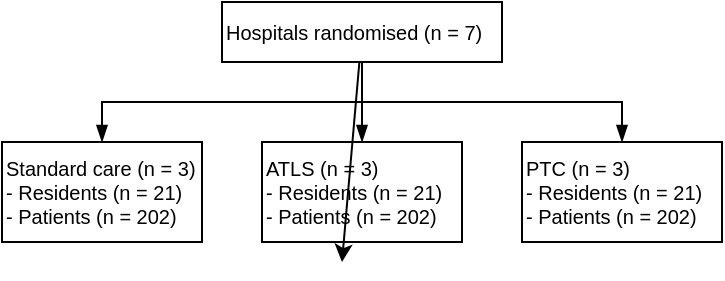 <mxfile>
    <diagram id="9yEjIT2fWwNqlEwO_dcH" name="Page-1">
        <mxGraphModel dx="778" dy="398" grid="1" gridSize="10" guides="1" tooltips="1" connect="1" arrows="1" fold="1" page="1" pageScale="1" pageWidth="200" pageHeight="100" background="#ffffff" math="0" shadow="0">
            <root>
                <mxCell id="0"/>
                <mxCell id="1" parent="0"/>
                <mxCell id="5" value="" style="edgeStyle=none;html=1;fontColor=#000000;" edge="1" parent="1" source="3">
                    <mxGeometry relative="1" as="geometry">
                        <mxPoint x="390" y="170" as="targetPoint"/>
                    </mxGeometry>
                </mxCell>
                <mxCell id="18" style="edgeStyle=orthogonalEdgeStyle;html=1;exitX=0.5;exitY=1;exitDx=0;exitDy=0;entryX=0.5;entryY=0;entryDx=0;entryDy=0;strokeColor=#000000;fontColor=#000000;rounded=0;endArrow=blockThin;endFill=1;" edge="1" parent="1" source="3" target="6">
                    <mxGeometry relative="1" as="geometry"/>
                </mxCell>
                <mxCell id="19" style="rounded=0;html=1;exitX=0.5;exitY=1;exitDx=0;exitDy=0;entryX=0.5;entryY=0;entryDx=0;entryDy=0;strokeColor=#000000;fontColor=#000000;endArrow=blockThin;endFill=1;edgeStyle=orthogonalEdgeStyle;" edge="1" parent="1" source="3" target="10">
                    <mxGeometry relative="1" as="geometry"/>
                </mxCell>
                <mxCell id="20" style="edgeStyle=orthogonalEdgeStyle;rounded=0;html=1;exitX=0.5;exitY=1;exitDx=0;exitDy=0;entryX=0.5;entryY=0;entryDx=0;entryDy=0;strokeColor=#000000;fontColor=#000000;endArrow=blockThin;endFill=1;" edge="1" parent="1" source="3" target="9">
                    <mxGeometry relative="1" as="geometry"/>
                </mxCell>
                <mxCell id="3" value="&lt;font color=&quot;#000000&quot; style=&quot;font-size: 10px;&quot;&gt;Hospitals randomised (n = 7)&lt;/font&gt;" style="whiteSpace=wrap;html=1;strokeColor=#000000;fillColor=none;align=left;fontSize=10;" vertex="1" parent="1">
                    <mxGeometry x="330" y="40" width="140" height="30" as="geometry"/>
                </mxCell>
                <mxCell id="6" value="&lt;font color=&quot;#000000&quot; style=&quot;font-size: 10px;&quot;&gt;Standard care (n = 3)&lt;br style=&quot;font-size: 10px;&quot;&gt;- Residents (n = 21)&lt;br style=&quot;font-size: 10px;&quot;&gt;- Patients (n = 202)&lt;br style=&quot;font-size: 10px;&quot;&gt;&lt;/font&gt;" style="whiteSpace=wrap;html=1;strokeColor=#000000;fillColor=none;align=left;fontSize=10;" vertex="1" parent="1">
                    <mxGeometry x="220" y="110" width="100" height="50" as="geometry"/>
                </mxCell>
                <mxCell id="9" value="&lt;font color=&quot;#000000&quot; style=&quot;font-size: 10px;&quot;&gt;ATLS (n = 3)&lt;br style=&quot;font-size: 10px;&quot;&gt;- Residents (n = 21)&lt;br style=&quot;font-size: 10px;&quot;&gt;- Patients (n = 202)&lt;br style=&quot;font-size: 10px;&quot;&gt;&lt;/font&gt;" style="whiteSpace=wrap;html=1;strokeColor=#000000;fillColor=none;align=left;fontSize=10;" vertex="1" parent="1">
                    <mxGeometry x="350" y="110" width="100" height="50" as="geometry"/>
                </mxCell>
                <mxCell id="10" value="&lt;font color=&quot;#000000&quot; style=&quot;font-size: 10px;&quot;&gt;PTC (n = 3)&lt;br style=&quot;font-size: 10px;&quot;&gt;- Residents (n = 21)&lt;br style=&quot;font-size: 10px;&quot;&gt;- Patients (n = 202)&lt;br style=&quot;font-size: 10px;&quot;&gt;&lt;/font&gt;" style="whiteSpace=wrap;html=1;strokeColor=#000000;fillColor=none;align=left;fontSize=10;" vertex="1" parent="1">
                    <mxGeometry x="480" y="110" width="100" height="50" as="geometry"/>
                </mxCell>
            </root>
        </mxGraphModel>
    </diagram>
</mxfile>